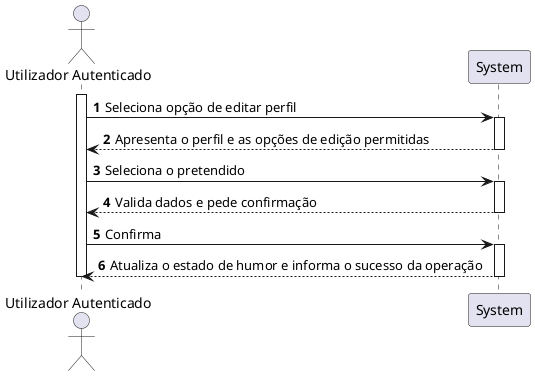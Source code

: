 @startuml
autonumber
'hide footbox

actor "Utilizador Autenticado" as ua

activate ua
ua->"System": Seleciona opção de editar perfil
activate "System"
"System"-->ua: Apresenta o perfil e as opções de edição permitidas
deactivate "System"
ua->"System": Seleciona o pretendido
activate "System"
"System"-->ua: Valida dados e pede confirmação
deactivate "System"
ua->"System": Confirma
activate "System"
"System"-->ua: Atualiza o estado de humor e informa o sucesso da operação

deactivate "System"
deactivate ua
@enduml